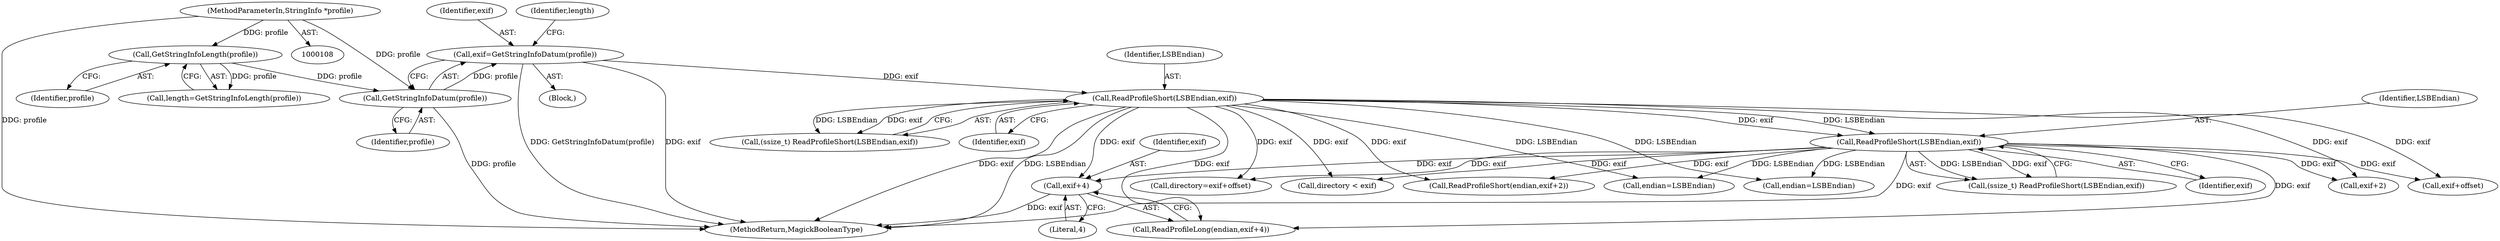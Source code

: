digraph "0_ImageMagick_a7bb158b7bedd1449a34432feb3a67c8f1873bfa@pointer" {
"1000266" [label="(Call,exif+4)"];
"1000226" [label="(Call,ReadProfileShort(LSBEndian,exif))"];
"1000144" [label="(Call,ReadProfileShort(LSBEndian,exif))"];
"1000130" [label="(Call,exif=GetStringInfoDatum(profile))"];
"1000132" [label="(Call,GetStringInfoDatum(profile))"];
"1000128" [label="(Call,GetStringInfoLength(profile))"];
"1000110" [label="(MethodParameterIn,StringInfo *profile)"];
"1000131" [label="(Identifier,exif)"];
"1000136" [label="(Identifier,length)"];
"1000146" [label="(Identifier,exif)"];
"1000111" [label="(Block,)"];
"1000228" [label="(Identifier,exif)"];
"1000254" [label="(Call,exif+2)"];
"1000110" [label="(MethodParameterIn,StringInfo *profile)"];
"1000133" [label="(Identifier,profile)"];
"1000144" [label="(Call,ReadProfileShort(LSBEndian,exif))"];
"1000226" [label="(Call,ReadProfileShort(LSBEndian,exif))"];
"1000129" [label="(Identifier,profile)"];
"1000281" [label="(Call,directory=exif+offset)"];
"1000142" [label="(Call,(ssize_t) ReadProfileShort(LSBEndian,exif))"];
"1000317" [label="(Call,directory < exif)"];
"1000267" [label="(Identifier,exif)"];
"1000252" [label="(Call,ReadProfileShort(endian,exif+2))"];
"1000227" [label="(Identifier,LSBEndian)"];
"1000130" [label="(Call,exif=GetStringInfoDatum(profile))"];
"1000283" [label="(Call,exif+offset)"];
"1000128" [label="(Call,GetStringInfoLength(profile))"];
"1000236" [label="(Call,endian=LSBEndian)"];
"1000132" [label="(Call,GetStringInfoDatum(profile))"];
"1000264" [label="(Call,ReadProfileLong(endian,exif+4))"];
"1000268" [label="(Literal,4)"];
"1000229" [label="(Call,endian=LSBEndian)"];
"1000224" [label="(Call,(ssize_t) ReadProfileShort(LSBEndian,exif))"];
"1000713" [label="(MethodReturn,MagickBooleanType)"];
"1000126" [label="(Call,length=GetStringInfoLength(profile))"];
"1000145" [label="(Identifier,LSBEndian)"];
"1000266" [label="(Call,exif+4)"];
"1000266" -> "1000264"  [label="AST: "];
"1000266" -> "1000268"  [label="CFG: "];
"1000267" -> "1000266"  [label="AST: "];
"1000268" -> "1000266"  [label="AST: "];
"1000264" -> "1000266"  [label="CFG: "];
"1000266" -> "1000713"  [label="DDG: exif"];
"1000226" -> "1000266"  [label="DDG: exif"];
"1000144" -> "1000266"  [label="DDG: exif"];
"1000226" -> "1000224"  [label="AST: "];
"1000226" -> "1000228"  [label="CFG: "];
"1000227" -> "1000226"  [label="AST: "];
"1000228" -> "1000226"  [label="AST: "];
"1000224" -> "1000226"  [label="CFG: "];
"1000226" -> "1000713"  [label="DDG: exif"];
"1000226" -> "1000224"  [label="DDG: LSBEndian"];
"1000226" -> "1000224"  [label="DDG: exif"];
"1000144" -> "1000226"  [label="DDG: LSBEndian"];
"1000144" -> "1000226"  [label="DDG: exif"];
"1000226" -> "1000229"  [label="DDG: LSBEndian"];
"1000226" -> "1000236"  [label="DDG: LSBEndian"];
"1000226" -> "1000252"  [label="DDG: exif"];
"1000226" -> "1000254"  [label="DDG: exif"];
"1000226" -> "1000264"  [label="DDG: exif"];
"1000226" -> "1000281"  [label="DDG: exif"];
"1000226" -> "1000283"  [label="DDG: exif"];
"1000226" -> "1000317"  [label="DDG: exif"];
"1000144" -> "1000142"  [label="AST: "];
"1000144" -> "1000146"  [label="CFG: "];
"1000145" -> "1000144"  [label="AST: "];
"1000146" -> "1000144"  [label="AST: "];
"1000142" -> "1000144"  [label="CFG: "];
"1000144" -> "1000713"  [label="DDG: LSBEndian"];
"1000144" -> "1000713"  [label="DDG: exif"];
"1000144" -> "1000142"  [label="DDG: LSBEndian"];
"1000144" -> "1000142"  [label="DDG: exif"];
"1000130" -> "1000144"  [label="DDG: exif"];
"1000144" -> "1000229"  [label="DDG: LSBEndian"];
"1000144" -> "1000236"  [label="DDG: LSBEndian"];
"1000144" -> "1000252"  [label="DDG: exif"];
"1000144" -> "1000254"  [label="DDG: exif"];
"1000144" -> "1000264"  [label="DDG: exif"];
"1000144" -> "1000281"  [label="DDG: exif"];
"1000144" -> "1000283"  [label="DDG: exif"];
"1000144" -> "1000317"  [label="DDG: exif"];
"1000130" -> "1000111"  [label="AST: "];
"1000130" -> "1000132"  [label="CFG: "];
"1000131" -> "1000130"  [label="AST: "];
"1000132" -> "1000130"  [label="AST: "];
"1000136" -> "1000130"  [label="CFG: "];
"1000130" -> "1000713"  [label="DDG: GetStringInfoDatum(profile)"];
"1000130" -> "1000713"  [label="DDG: exif"];
"1000132" -> "1000130"  [label="DDG: profile"];
"1000132" -> "1000133"  [label="CFG: "];
"1000133" -> "1000132"  [label="AST: "];
"1000132" -> "1000713"  [label="DDG: profile"];
"1000128" -> "1000132"  [label="DDG: profile"];
"1000110" -> "1000132"  [label="DDG: profile"];
"1000128" -> "1000126"  [label="AST: "];
"1000128" -> "1000129"  [label="CFG: "];
"1000129" -> "1000128"  [label="AST: "];
"1000126" -> "1000128"  [label="CFG: "];
"1000128" -> "1000126"  [label="DDG: profile"];
"1000110" -> "1000128"  [label="DDG: profile"];
"1000110" -> "1000108"  [label="AST: "];
"1000110" -> "1000713"  [label="DDG: profile"];
}
